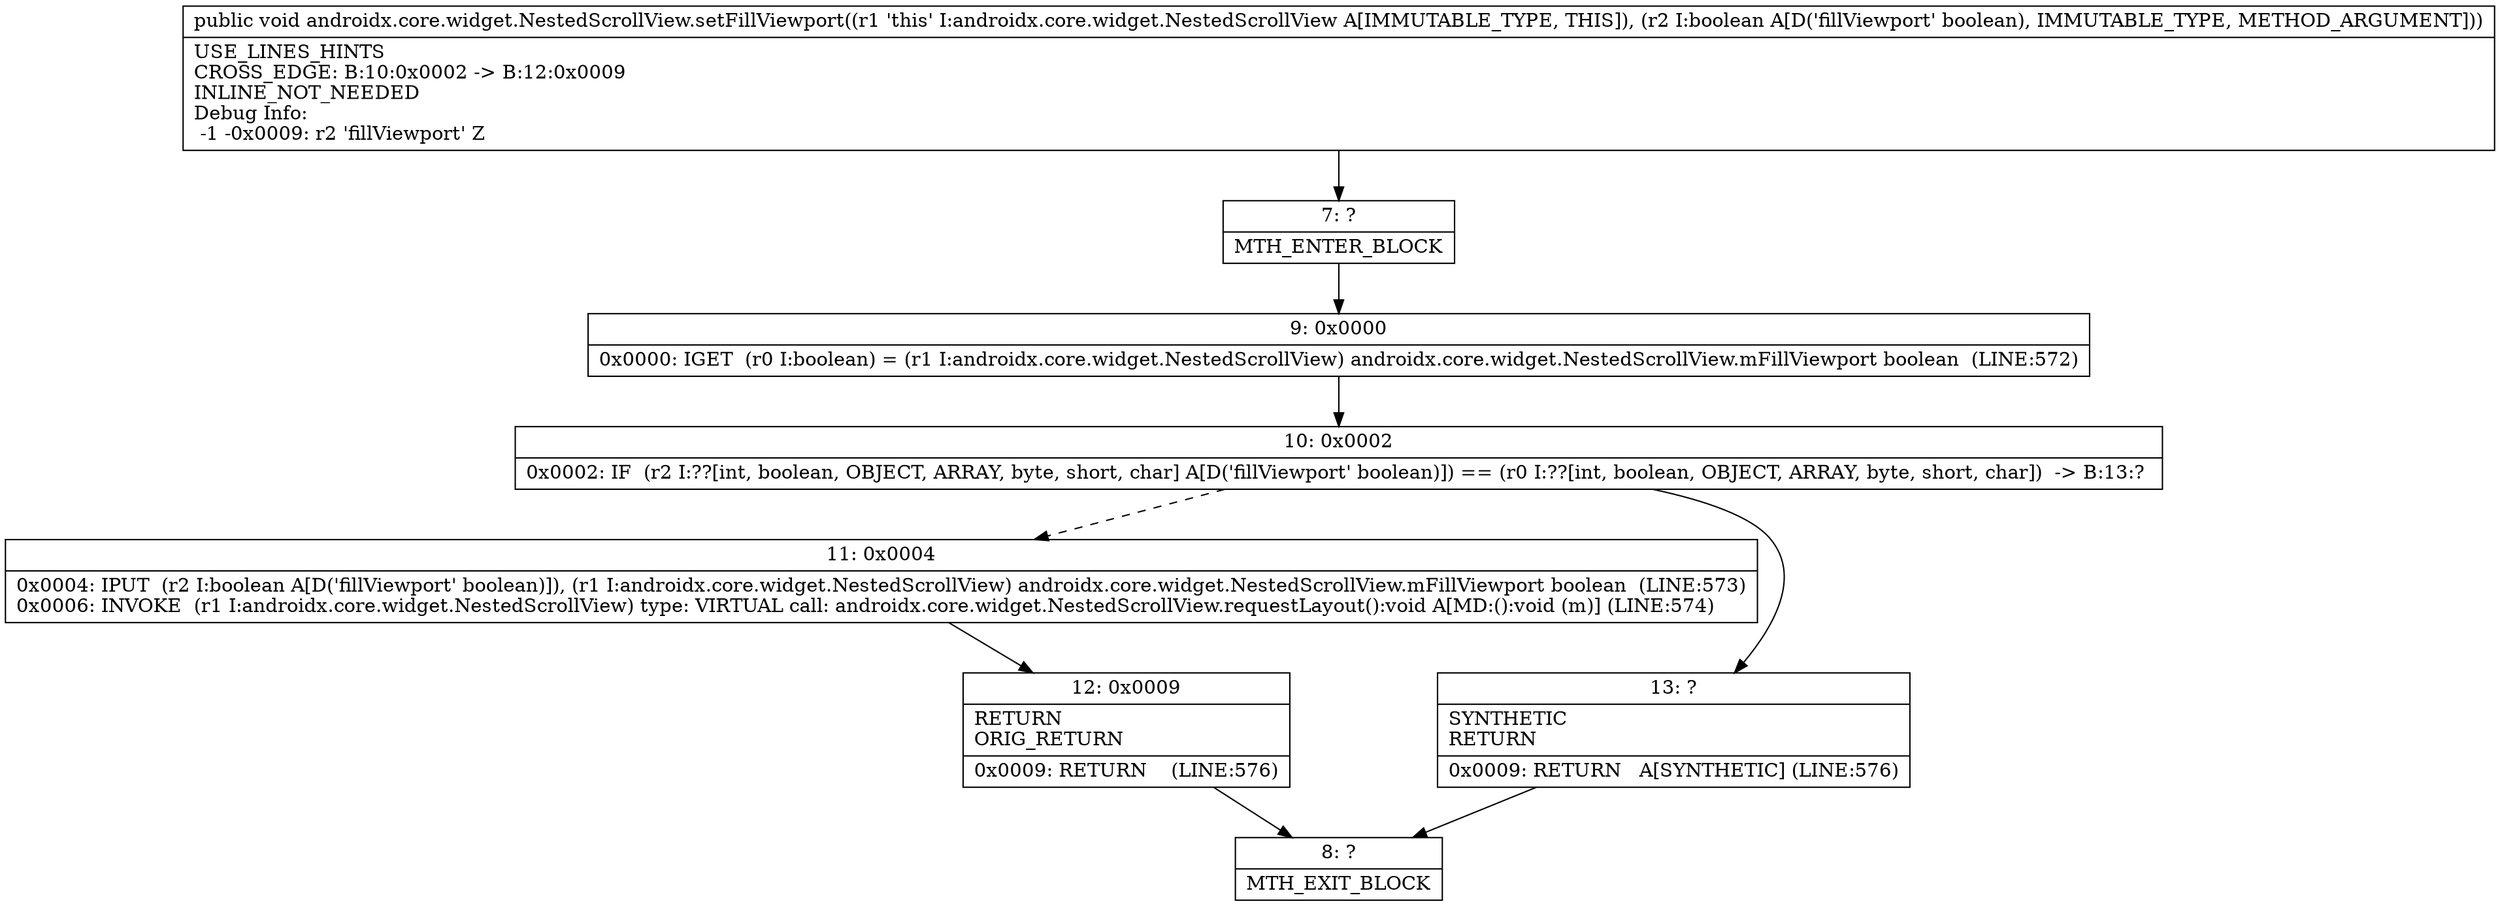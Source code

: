 digraph "CFG forandroidx.core.widget.NestedScrollView.setFillViewport(Z)V" {
Node_7 [shape=record,label="{7\:\ ?|MTH_ENTER_BLOCK\l}"];
Node_9 [shape=record,label="{9\:\ 0x0000|0x0000: IGET  (r0 I:boolean) = (r1 I:androidx.core.widget.NestedScrollView) androidx.core.widget.NestedScrollView.mFillViewport boolean  (LINE:572)\l}"];
Node_10 [shape=record,label="{10\:\ 0x0002|0x0002: IF  (r2 I:??[int, boolean, OBJECT, ARRAY, byte, short, char] A[D('fillViewport' boolean)]) == (r0 I:??[int, boolean, OBJECT, ARRAY, byte, short, char])  \-\> B:13:? \l}"];
Node_11 [shape=record,label="{11\:\ 0x0004|0x0004: IPUT  (r2 I:boolean A[D('fillViewport' boolean)]), (r1 I:androidx.core.widget.NestedScrollView) androidx.core.widget.NestedScrollView.mFillViewport boolean  (LINE:573)\l0x0006: INVOKE  (r1 I:androidx.core.widget.NestedScrollView) type: VIRTUAL call: androidx.core.widget.NestedScrollView.requestLayout():void A[MD:():void (m)] (LINE:574)\l}"];
Node_12 [shape=record,label="{12\:\ 0x0009|RETURN\lORIG_RETURN\l|0x0009: RETURN    (LINE:576)\l}"];
Node_8 [shape=record,label="{8\:\ ?|MTH_EXIT_BLOCK\l}"];
Node_13 [shape=record,label="{13\:\ ?|SYNTHETIC\lRETURN\l|0x0009: RETURN   A[SYNTHETIC] (LINE:576)\l}"];
MethodNode[shape=record,label="{public void androidx.core.widget.NestedScrollView.setFillViewport((r1 'this' I:androidx.core.widget.NestedScrollView A[IMMUTABLE_TYPE, THIS]), (r2 I:boolean A[D('fillViewport' boolean), IMMUTABLE_TYPE, METHOD_ARGUMENT]))  | USE_LINES_HINTS\lCROSS_EDGE: B:10:0x0002 \-\> B:12:0x0009\lINLINE_NOT_NEEDED\lDebug Info:\l  \-1 \-0x0009: r2 'fillViewport' Z\l}"];
MethodNode -> Node_7;Node_7 -> Node_9;
Node_9 -> Node_10;
Node_10 -> Node_11[style=dashed];
Node_10 -> Node_13;
Node_11 -> Node_12;
Node_12 -> Node_8;
Node_13 -> Node_8;
}

